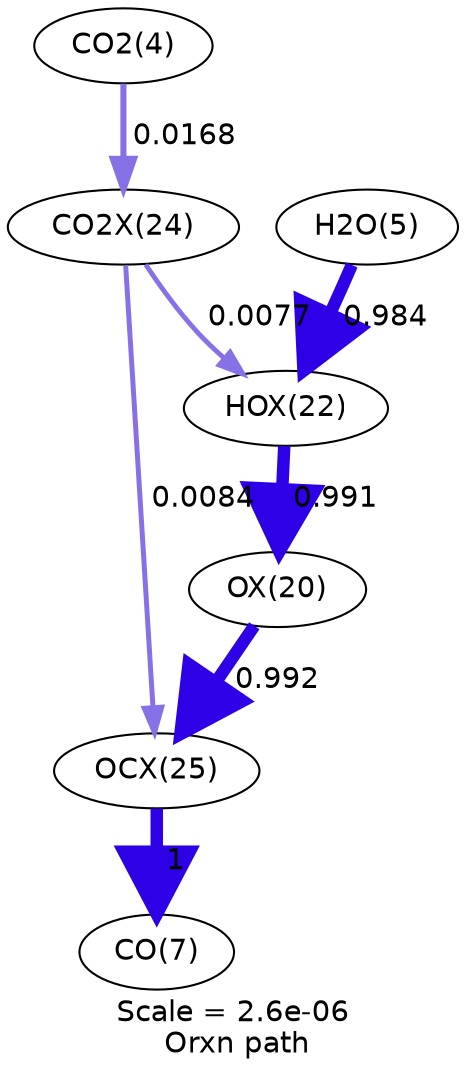 digraph reaction_paths {
center=1;
s26 -> s24[fontname="Helvetica", penwidth=5.99, arrowsize=3, color="0.7, 1.49, 0.9"
, label=" 0.991"];
s24 -> s29[fontname="Helvetica", penwidth=5.99, arrowsize=3, color="0.7, 1.49, 0.9"
, label=" 0.992"];
s6 -> s26[fontname="Helvetica", penwidth=5.99, arrowsize=2.99, color="0.7, 1.48, 0.9"
, label=" 0.984"];
s28 -> s26[fontname="Helvetica", penwidth=2.33, arrowsize=1.16, color="0.7, 0.508, 0.9"
, label=" 0.0077"];
s29 -> s8[fontname="Helvetica", penwidth=6, arrowsize=3, color="0.7, 1.5, 0.9"
, label=" 1"];
s28 -> s29[fontname="Helvetica", penwidth=2.39, arrowsize=1.2, color="0.7, 0.508, 0.9"
, label=" 0.0084"];
s5 -> s28[fontname="Helvetica", penwidth=2.91, arrowsize=1.46, color="0.7, 0.517, 0.9"
, label=" 0.0168"];
s5 [ fontname="Helvetica", label="CO2(4)"];
s6 [ fontname="Helvetica", label="H2O(5)"];
s8 [ fontname="Helvetica", label="CO(7)"];
s24 [ fontname="Helvetica", label="OX(20)"];
s26 [ fontname="Helvetica", label="HOX(22)"];
s28 [ fontname="Helvetica", label="CO2X(24)"];
s29 [ fontname="Helvetica", label="OCX(25)"];
 label = "Scale = 2.6e-06\l Orxn path";
 fontname = "Helvetica";
}
